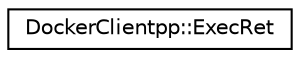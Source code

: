 digraph "Graphical Class Hierarchy"
{
 // LATEX_PDF_SIZE
  edge [fontname="Helvetica",fontsize="10",labelfontname="Helvetica",labelfontsize="10"];
  node [fontname="Helvetica",fontsize="10",shape=record];
  rankdir="LR";
  Node0 [label="DockerClientpp::ExecRet",height=0.2,width=0.4,color="black", fillcolor="white", style="filled",URL="$structDockerClientpp_1_1ExecRet.html",tooltip=" "];
}
